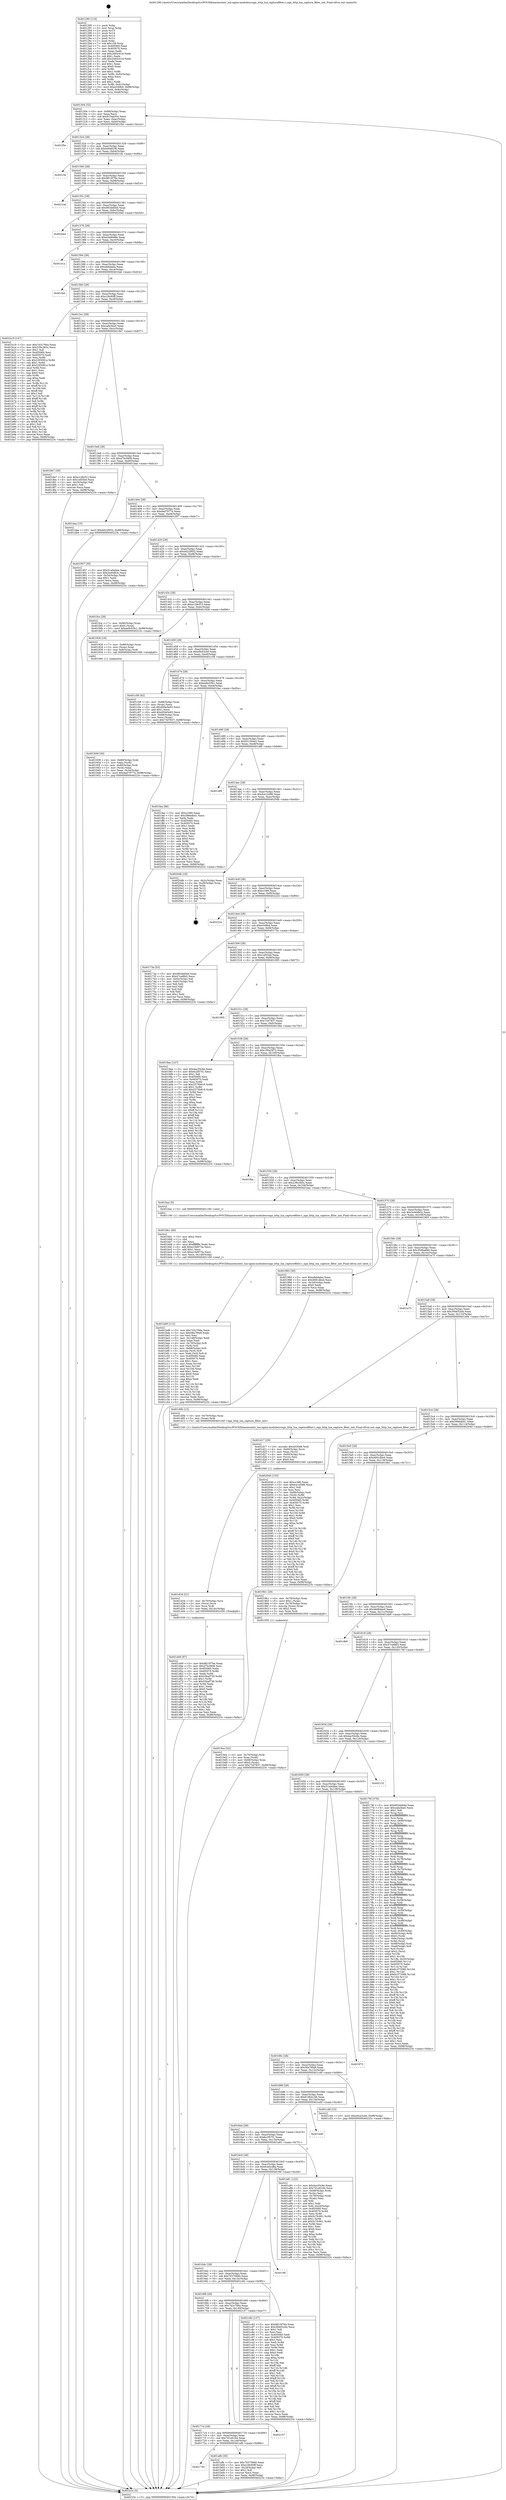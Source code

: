 digraph "0x401290" {
  label = "0x401290 (/mnt/c/Users/mathe/Desktop/tcc/POCII/binaries/extr_lua-nginx-modulesrcngx_http_lua_capturefilter.c_ngx_http_lua_capture_filter_init_Final-ollvm.out::main(0))"
  labelloc = "t"
  node[shape=record]

  Entry [label="",width=0.3,height=0.3,shape=circle,fillcolor=black,style=filled]
  "0x401304" [label="{
     0x401304 [32]\l
     | [instrs]\l
     &nbsp;&nbsp;0x401304 \<+6\>: mov -0x98(%rbp),%eax\l
     &nbsp;&nbsp;0x40130a \<+2\>: mov %eax,%ecx\l
     &nbsp;&nbsp;0x40130c \<+6\>: sub $0x915aa554,%ecx\l
     &nbsp;&nbsp;0x401312 \<+6\>: mov %eax,-0xac(%rbp)\l
     &nbsp;&nbsp;0x401318 \<+6\>: mov %ecx,-0xb0(%rbp)\l
     &nbsp;&nbsp;0x40131e \<+6\>: je 0000000000401f5e \<main+0xcce\>\l
  }"]
  "0x401f5e" [label="{
     0x401f5e\l
  }", style=dashed]
  "0x401324" [label="{
     0x401324 [28]\l
     | [instrs]\l
     &nbsp;&nbsp;0x401324 \<+5\>: jmp 0000000000401329 \<main+0x99\>\l
     &nbsp;&nbsp;0x401329 \<+6\>: mov -0xac(%rbp),%eax\l
     &nbsp;&nbsp;0x40132f \<+5\>: sub $0x946e81f8,%eax\l
     &nbsp;&nbsp;0x401334 \<+6\>: mov %eax,-0xb4(%rbp)\l
     &nbsp;&nbsp;0x40133a \<+6\>: je 00000000004021fa \<main+0xf6a\>\l
  }"]
  Exit [label="",width=0.3,height=0.3,shape=circle,fillcolor=black,style=filled,peripheries=2]
  "0x4021fa" [label="{
     0x4021fa\l
  }", style=dashed]
  "0x401340" [label="{
     0x401340 [28]\l
     | [instrs]\l
     &nbsp;&nbsp;0x401340 \<+5\>: jmp 0000000000401345 \<main+0xb5\>\l
     &nbsp;&nbsp;0x401345 \<+6\>: mov -0xac(%rbp),%eax\l
     &nbsp;&nbsp;0x40134b \<+5\>: sub $0x9815f76e,%eax\l
     &nbsp;&nbsp;0x401350 \<+6\>: mov %eax,-0xb8(%rbp)\l
     &nbsp;&nbsp;0x401356 \<+6\>: je 00000000004021ad \<main+0xf1d\>\l
  }"]
  "0x401d49" [label="{
     0x401d49 [97]\l
     | [instrs]\l
     &nbsp;&nbsp;0x401d49 \<+5\>: mov $0x9815f76e,%eax\l
     &nbsp;&nbsp;0x401d4e \<+5\>: mov $0xd7bcf408,%esi\l
     &nbsp;&nbsp;0x401d53 \<+7\>: mov 0x405060,%edx\l
     &nbsp;&nbsp;0x401d5a \<+8\>: mov 0x405070,%r8d\l
     &nbsp;&nbsp;0x401d62 \<+3\>: mov %edx,%r9d\l
     &nbsp;&nbsp;0x401d65 \<+7\>: add $0x53baf730,%r9d\l
     &nbsp;&nbsp;0x401d6c \<+4\>: sub $0x1,%r9d\l
     &nbsp;&nbsp;0x401d70 \<+7\>: sub $0x53baf730,%r9d\l
     &nbsp;&nbsp;0x401d77 \<+4\>: imul %r9d,%edx\l
     &nbsp;&nbsp;0x401d7b \<+3\>: and $0x1,%edx\l
     &nbsp;&nbsp;0x401d7e \<+3\>: cmp $0x0,%edx\l
     &nbsp;&nbsp;0x401d81 \<+4\>: sete %r10b\l
     &nbsp;&nbsp;0x401d85 \<+4\>: cmp $0xa,%r8d\l
     &nbsp;&nbsp;0x401d89 \<+4\>: setl %r11b\l
     &nbsp;&nbsp;0x401d8d \<+3\>: mov %r10b,%bl\l
     &nbsp;&nbsp;0x401d90 \<+3\>: and %r11b,%bl\l
     &nbsp;&nbsp;0x401d93 \<+3\>: xor %r11b,%r10b\l
     &nbsp;&nbsp;0x401d96 \<+3\>: or %r10b,%bl\l
     &nbsp;&nbsp;0x401d99 \<+3\>: test $0x1,%bl\l
     &nbsp;&nbsp;0x401d9c \<+3\>: cmovne %esi,%eax\l
     &nbsp;&nbsp;0x401d9f \<+6\>: mov %eax,-0x98(%rbp)\l
     &nbsp;&nbsp;0x401da5 \<+5\>: jmp 000000000040223c \<main+0xfac\>\l
  }"]
  "0x4021ad" [label="{
     0x4021ad\l
  }", style=dashed]
  "0x40135c" [label="{
     0x40135c [28]\l
     | [instrs]\l
     &nbsp;&nbsp;0x40135c \<+5\>: jmp 0000000000401361 \<main+0xd1\>\l
     &nbsp;&nbsp;0x401361 \<+6\>: mov -0xac(%rbp),%eax\l
     &nbsp;&nbsp;0x401367 \<+5\>: sub $0x993dd04d,%eax\l
     &nbsp;&nbsp;0x40136c \<+6\>: mov %eax,-0xbc(%rbp)\l
     &nbsp;&nbsp;0x401372 \<+6\>: je 00000000004020ed \<main+0xe5d\>\l
  }"]
  "0x401d34" [label="{
     0x401d34 [21]\l
     | [instrs]\l
     &nbsp;&nbsp;0x401d34 \<+4\>: mov -0x70(%rbp),%rcx\l
     &nbsp;&nbsp;0x401d38 \<+3\>: mov (%rcx),%rcx\l
     &nbsp;&nbsp;0x401d3b \<+3\>: mov %rcx,%rdi\l
     &nbsp;&nbsp;0x401d3e \<+6\>: mov %eax,-0x14c(%rbp)\l
     &nbsp;&nbsp;0x401d44 \<+5\>: call 0000000000401030 \<free@plt\>\l
     | [calls]\l
     &nbsp;&nbsp;0x401030 \{1\} (unknown)\l
  }"]
  "0x4020ed" [label="{
     0x4020ed\l
  }", style=dashed]
  "0x401378" [label="{
     0x401378 [28]\l
     | [instrs]\l
     &nbsp;&nbsp;0x401378 \<+5\>: jmp 000000000040137d \<main+0xed\>\l
     &nbsp;&nbsp;0x40137d \<+6\>: mov -0xac(%rbp),%eax\l
     &nbsp;&nbsp;0x401383 \<+5\>: sub $0xa5a9d48e,%eax\l
     &nbsp;&nbsp;0x401388 \<+6\>: mov %eax,-0xc0(%rbp)\l
     &nbsp;&nbsp;0x40138e \<+6\>: je 0000000000401e1a \<main+0xb8a\>\l
  }"]
  "0x401d17" [label="{
     0x401d17 [29]\l
     | [instrs]\l
     &nbsp;&nbsp;0x401d17 \<+10\>: movabs $0x4030d6,%rdi\l
     &nbsp;&nbsp;0x401d21 \<+4\>: mov -0x60(%rbp),%rcx\l
     &nbsp;&nbsp;0x401d25 \<+2\>: mov %eax,(%rcx)\l
     &nbsp;&nbsp;0x401d27 \<+4\>: mov -0x60(%rbp),%rcx\l
     &nbsp;&nbsp;0x401d2b \<+2\>: mov (%rcx),%esi\l
     &nbsp;&nbsp;0x401d2d \<+2\>: mov $0x0,%al\l
     &nbsp;&nbsp;0x401d2f \<+5\>: call 0000000000401040 \<printf@plt\>\l
     | [calls]\l
     &nbsp;&nbsp;0x401040 \{1\} (unknown)\l
  }"]
  "0x401e1a" [label="{
     0x401e1a\l
  }", style=dashed]
  "0x401394" [label="{
     0x401394 [28]\l
     | [instrs]\l
     &nbsp;&nbsp;0x401394 \<+5\>: jmp 0000000000401399 \<main+0x109\>\l
     &nbsp;&nbsp;0x401399 \<+6\>: mov -0xac(%rbp),%eax\l
     &nbsp;&nbsp;0x40139f \<+5\>: sub $0xafebdaba,%eax\l
     &nbsp;&nbsp;0x4013a4 \<+6\>: mov %eax,-0xc4(%rbp)\l
     &nbsp;&nbsp;0x4013aa \<+6\>: je 0000000000401fab \<main+0xd1b\>\l
  }"]
  "0x401bd9" [label="{
     0x401bd9 [112]\l
     | [instrs]\l
     &nbsp;&nbsp;0x401bd9 \<+5\>: mov $0x743c766a,%ecx\l
     &nbsp;&nbsp;0x401bde \<+5\>: mov $0x58a7f0e9,%edx\l
     &nbsp;&nbsp;0x401be3 \<+2\>: xor %esi,%esi\l
     &nbsp;&nbsp;0x401be5 \<+6\>: mov -0x148(%rbp),%edi\l
     &nbsp;&nbsp;0x401beb \<+3\>: imul %eax,%edi\l
     &nbsp;&nbsp;0x401bee \<+4\>: mov -0x70(%rbp),%r8\l
     &nbsp;&nbsp;0x401bf2 \<+3\>: mov (%r8),%r8\l
     &nbsp;&nbsp;0x401bf5 \<+4\>: mov -0x68(%rbp),%r9\l
     &nbsp;&nbsp;0x401bf9 \<+3\>: movslq (%r9),%r9\l
     &nbsp;&nbsp;0x401bfc \<+4\>: mov %edi,(%r8,%r9,4)\l
     &nbsp;&nbsp;0x401c00 \<+7\>: mov 0x405060,%eax\l
     &nbsp;&nbsp;0x401c07 \<+7\>: mov 0x405070,%edi\l
     &nbsp;&nbsp;0x401c0e \<+3\>: sub $0x1,%esi\l
     &nbsp;&nbsp;0x401c11 \<+3\>: mov %eax,%r10d\l
     &nbsp;&nbsp;0x401c14 \<+3\>: add %esi,%r10d\l
     &nbsp;&nbsp;0x401c17 \<+4\>: imul %r10d,%eax\l
     &nbsp;&nbsp;0x401c1b \<+3\>: and $0x1,%eax\l
     &nbsp;&nbsp;0x401c1e \<+3\>: cmp $0x0,%eax\l
     &nbsp;&nbsp;0x401c21 \<+4\>: sete %r11b\l
     &nbsp;&nbsp;0x401c25 \<+3\>: cmp $0xa,%edi\l
     &nbsp;&nbsp;0x401c28 \<+3\>: setl %bl\l
     &nbsp;&nbsp;0x401c2b \<+3\>: mov %r11b,%r14b\l
     &nbsp;&nbsp;0x401c2e \<+3\>: and %bl,%r14b\l
     &nbsp;&nbsp;0x401c31 \<+3\>: xor %bl,%r11b\l
     &nbsp;&nbsp;0x401c34 \<+3\>: or %r11b,%r14b\l
     &nbsp;&nbsp;0x401c37 \<+4\>: test $0x1,%r14b\l
     &nbsp;&nbsp;0x401c3b \<+3\>: cmovne %edx,%ecx\l
     &nbsp;&nbsp;0x401c3e \<+6\>: mov %ecx,-0x98(%rbp)\l
     &nbsp;&nbsp;0x401c44 \<+5\>: jmp 000000000040223c \<main+0xfac\>\l
  }"]
  "0x401fab" [label="{
     0x401fab\l
  }", style=dashed]
  "0x4013b0" [label="{
     0x4013b0 [28]\l
     | [instrs]\l
     &nbsp;&nbsp;0x4013b0 \<+5\>: jmp 00000000004013b5 \<main+0x125\>\l
     &nbsp;&nbsp;0x4013b5 \<+6\>: mov -0xac(%rbp),%eax\l
     &nbsp;&nbsp;0x4013bb \<+5\>: sub $0xc28c60ff,%eax\l
     &nbsp;&nbsp;0x4013c0 \<+6\>: mov %eax,-0xc8(%rbp)\l
     &nbsp;&nbsp;0x4013c6 \<+6\>: je 0000000000401b19 \<main+0x889\>\l
  }"]
  "0x401bb1" [label="{
     0x401bb1 [40]\l
     | [instrs]\l
     &nbsp;&nbsp;0x401bb1 \<+5\>: mov $0x2,%ecx\l
     &nbsp;&nbsp;0x401bb6 \<+1\>: cltd\l
     &nbsp;&nbsp;0x401bb7 \<+2\>: idiv %ecx\l
     &nbsp;&nbsp;0x401bb9 \<+6\>: imul $0xfffffffe,%edx,%ecx\l
     &nbsp;&nbsp;0x401bbf \<+6\>: add $0xe19d973a,%ecx\l
     &nbsp;&nbsp;0x401bc5 \<+3\>: add $0x1,%ecx\l
     &nbsp;&nbsp;0x401bc8 \<+6\>: sub $0xe19d973a,%ecx\l
     &nbsp;&nbsp;0x401bce \<+6\>: mov %ecx,-0x148(%rbp)\l
     &nbsp;&nbsp;0x401bd4 \<+5\>: call 0000000000401160 \<next_i\>\l
     | [calls]\l
     &nbsp;&nbsp;0x401160 \{1\} (/mnt/c/Users/mathe/Desktop/tcc/POCII/binaries/extr_lua-nginx-modulesrcngx_http_lua_capturefilter.c_ngx_http_lua_capture_filter_init_Final-ollvm.out::next_i)\l
  }"]
  "0x401b19" [label="{
     0x401b19 [147]\l
     | [instrs]\l
     &nbsp;&nbsp;0x401b19 \<+5\>: mov $0x743c766a,%eax\l
     &nbsp;&nbsp;0x401b1e \<+5\>: mov $0x239c383c,%ecx\l
     &nbsp;&nbsp;0x401b23 \<+2\>: mov $0x1,%dl\l
     &nbsp;&nbsp;0x401b25 \<+7\>: mov 0x405060,%esi\l
     &nbsp;&nbsp;0x401b2c \<+7\>: mov 0x405070,%edi\l
     &nbsp;&nbsp;0x401b33 \<+3\>: mov %esi,%r8d\l
     &nbsp;&nbsp;0x401b36 \<+7\>: sub $0x23f3091e,%r8d\l
     &nbsp;&nbsp;0x401b3d \<+4\>: sub $0x1,%r8d\l
     &nbsp;&nbsp;0x401b41 \<+7\>: add $0x23f3091e,%r8d\l
     &nbsp;&nbsp;0x401b48 \<+4\>: imul %r8d,%esi\l
     &nbsp;&nbsp;0x401b4c \<+3\>: and $0x1,%esi\l
     &nbsp;&nbsp;0x401b4f \<+3\>: cmp $0x0,%esi\l
     &nbsp;&nbsp;0x401b52 \<+4\>: sete %r9b\l
     &nbsp;&nbsp;0x401b56 \<+3\>: cmp $0xa,%edi\l
     &nbsp;&nbsp;0x401b59 \<+4\>: setl %r10b\l
     &nbsp;&nbsp;0x401b5d \<+3\>: mov %r9b,%r11b\l
     &nbsp;&nbsp;0x401b60 \<+4\>: xor $0xff,%r11b\l
     &nbsp;&nbsp;0x401b64 \<+3\>: mov %r10b,%bl\l
     &nbsp;&nbsp;0x401b67 \<+3\>: xor $0xff,%bl\l
     &nbsp;&nbsp;0x401b6a \<+3\>: xor $0x1,%dl\l
     &nbsp;&nbsp;0x401b6d \<+3\>: mov %r11b,%r14b\l
     &nbsp;&nbsp;0x401b70 \<+4\>: and $0xff,%r14b\l
     &nbsp;&nbsp;0x401b74 \<+3\>: and %dl,%r9b\l
     &nbsp;&nbsp;0x401b77 \<+3\>: mov %bl,%r15b\l
     &nbsp;&nbsp;0x401b7a \<+4\>: and $0xff,%r15b\l
     &nbsp;&nbsp;0x401b7e \<+3\>: and %dl,%r10b\l
     &nbsp;&nbsp;0x401b81 \<+3\>: or %r9b,%r14b\l
     &nbsp;&nbsp;0x401b84 \<+3\>: or %r10b,%r15b\l
     &nbsp;&nbsp;0x401b87 \<+3\>: xor %r15b,%r14b\l
     &nbsp;&nbsp;0x401b8a \<+3\>: or %bl,%r11b\l
     &nbsp;&nbsp;0x401b8d \<+4\>: xor $0xff,%r11b\l
     &nbsp;&nbsp;0x401b91 \<+3\>: or $0x1,%dl\l
     &nbsp;&nbsp;0x401b94 \<+3\>: and %dl,%r11b\l
     &nbsp;&nbsp;0x401b97 \<+3\>: or %r11b,%r14b\l
     &nbsp;&nbsp;0x401b9a \<+4\>: test $0x1,%r14b\l
     &nbsp;&nbsp;0x401b9e \<+3\>: cmovne %ecx,%eax\l
     &nbsp;&nbsp;0x401ba1 \<+6\>: mov %eax,-0x98(%rbp)\l
     &nbsp;&nbsp;0x401ba7 \<+5\>: jmp 000000000040223c \<main+0xfac\>\l
  }"]
  "0x4013cc" [label="{
     0x4013cc [28]\l
     | [instrs]\l
     &nbsp;&nbsp;0x4013cc \<+5\>: jmp 00000000004013d1 \<main+0x141\>\l
     &nbsp;&nbsp;0x4013d1 \<+6\>: mov -0xac(%rbp),%eax\l
     &nbsp;&nbsp;0x4013d7 \<+5\>: sub $0xcafa3ba5,%eax\l
     &nbsp;&nbsp;0x4013dc \<+6\>: mov %eax,-0xcc(%rbp)\l
     &nbsp;&nbsp;0x4013e2 \<+6\>: je 00000000004018e7 \<main+0x657\>\l
  }"]
  "0x401730" [label="{
     0x401730\l
  }", style=dashed]
  "0x4018e7" [label="{
     0x4018e7 [30]\l
     | [instrs]\l
     &nbsp;&nbsp;0x4018e7 \<+5\>: mov $0xe128cf13,%eax\l
     &nbsp;&nbsp;0x4018ec \<+5\>: mov $0x1ef35ed,%ecx\l
     &nbsp;&nbsp;0x4018f1 \<+3\>: mov -0x35(%rbp),%dl\l
     &nbsp;&nbsp;0x4018f4 \<+3\>: test $0x1,%dl\l
     &nbsp;&nbsp;0x4018f7 \<+3\>: cmovne %ecx,%eax\l
     &nbsp;&nbsp;0x4018fa \<+6\>: mov %eax,-0x98(%rbp)\l
     &nbsp;&nbsp;0x401900 \<+5\>: jmp 000000000040223c \<main+0xfac\>\l
  }"]
  "0x4013e8" [label="{
     0x4013e8 [28]\l
     | [instrs]\l
     &nbsp;&nbsp;0x4013e8 \<+5\>: jmp 00000000004013ed \<main+0x15d\>\l
     &nbsp;&nbsp;0x4013ed \<+6\>: mov -0xac(%rbp),%eax\l
     &nbsp;&nbsp;0x4013f3 \<+5\>: sub $0xd7bcf408,%eax\l
     &nbsp;&nbsp;0x4013f8 \<+6\>: mov %eax,-0xd0(%rbp)\l
     &nbsp;&nbsp;0x4013fe \<+6\>: je 0000000000401daa \<main+0xb1a\>\l
  }"]
  "0x401afb" [label="{
     0x401afb [30]\l
     | [instrs]\l
     &nbsp;&nbsp;0x401afb \<+5\>: mov $0x70375660,%eax\l
     &nbsp;&nbsp;0x401b00 \<+5\>: mov $0xc28c60ff,%ecx\l
     &nbsp;&nbsp;0x401b05 \<+3\>: mov -0x2d(%rbp),%dl\l
     &nbsp;&nbsp;0x401b08 \<+3\>: test $0x1,%dl\l
     &nbsp;&nbsp;0x401b0b \<+3\>: cmovne %ecx,%eax\l
     &nbsp;&nbsp;0x401b0e \<+6\>: mov %eax,-0x98(%rbp)\l
     &nbsp;&nbsp;0x401b14 \<+5\>: jmp 000000000040223c \<main+0xfac\>\l
  }"]
  "0x401daa" [label="{
     0x401daa [15]\l
     | [instrs]\l
     &nbsp;&nbsp;0x401daa \<+10\>: movl $0xdd22f052,-0x98(%rbp)\l
     &nbsp;&nbsp;0x401db4 \<+5\>: jmp 000000000040223c \<main+0xfac\>\l
  }"]
  "0x401404" [label="{
     0x401404 [28]\l
     | [instrs]\l
     &nbsp;&nbsp;0x401404 \<+5\>: jmp 0000000000401409 \<main+0x179\>\l
     &nbsp;&nbsp;0x401409 \<+6\>: mov -0xac(%rbp),%eax\l
     &nbsp;&nbsp;0x40140f \<+5\>: sub $0xdad79774,%eax\l
     &nbsp;&nbsp;0x401414 \<+6\>: mov %eax,-0xd4(%rbp)\l
     &nbsp;&nbsp;0x40141a \<+6\>: je 0000000000401957 \<main+0x6c7\>\l
  }"]
  "0x401714" [label="{
     0x401714 [28]\l
     | [instrs]\l
     &nbsp;&nbsp;0x401714 \<+5\>: jmp 0000000000401719 \<main+0x489\>\l
     &nbsp;&nbsp;0x401719 \<+6\>: mov -0xac(%rbp),%eax\l
     &nbsp;&nbsp;0x40171f \<+5\>: sub $0x7d1e6164,%eax\l
     &nbsp;&nbsp;0x401724 \<+6\>: mov %eax,-0x144(%rbp)\l
     &nbsp;&nbsp;0x40172a \<+6\>: je 0000000000401afb \<main+0x86b\>\l
  }"]
  "0x401957" [label="{
     0x401957 [30]\l
     | [instrs]\l
     &nbsp;&nbsp;0x401957 \<+5\>: mov $0x51a0ebbe,%eax\l
     &nbsp;&nbsp;0x40195c \<+5\>: mov $0x2e40db3c,%ecx\l
     &nbsp;&nbsp;0x401961 \<+3\>: mov -0x34(%rbp),%edx\l
     &nbsp;&nbsp;0x401964 \<+3\>: cmp $0x1,%edx\l
     &nbsp;&nbsp;0x401967 \<+3\>: cmovl %ecx,%eax\l
     &nbsp;&nbsp;0x40196a \<+6\>: mov %eax,-0x98(%rbp)\l
     &nbsp;&nbsp;0x401970 \<+5\>: jmp 000000000040223c \<main+0xfac\>\l
  }"]
  "0x401420" [label="{
     0x401420 [28]\l
     | [instrs]\l
     &nbsp;&nbsp;0x401420 \<+5\>: jmp 0000000000401425 \<main+0x195\>\l
     &nbsp;&nbsp;0x401425 \<+6\>: mov -0xac(%rbp),%eax\l
     &nbsp;&nbsp;0x40142b \<+5\>: sub $0xdd22f052,%eax\l
     &nbsp;&nbsp;0x401430 \<+6\>: mov %eax,-0xd8(%rbp)\l
     &nbsp;&nbsp;0x401436 \<+6\>: je 0000000000401fce \<main+0xd3e\>\l
  }"]
  "0x402157" [label="{
     0x402157\l
  }", style=dashed]
  "0x401fce" [label="{
     0x401fce [28]\l
     | [instrs]\l
     &nbsp;&nbsp;0x401fce \<+7\>: mov -0x90(%rbp),%rax\l
     &nbsp;&nbsp;0x401fd5 \<+6\>: movl $0x0,(%rax)\l
     &nbsp;&nbsp;0x401fdb \<+10\>: movl $0xee9c03b1,-0x98(%rbp)\l
     &nbsp;&nbsp;0x401fe5 \<+5\>: jmp 000000000040223c \<main+0xfac\>\l
  }"]
  "0x40143c" [label="{
     0x40143c [28]\l
     | [instrs]\l
     &nbsp;&nbsp;0x40143c \<+5\>: jmp 0000000000401441 \<main+0x1b1\>\l
     &nbsp;&nbsp;0x401441 \<+6\>: mov -0xac(%rbp),%eax\l
     &nbsp;&nbsp;0x401447 \<+5\>: sub $0xe128cf13,%eax\l
     &nbsp;&nbsp;0x40144c \<+6\>: mov %eax,-0xdc(%rbp)\l
     &nbsp;&nbsp;0x401452 \<+6\>: je 0000000000401926 \<main+0x696\>\l
  }"]
  "0x4016f8" [label="{
     0x4016f8 [28]\l
     | [instrs]\l
     &nbsp;&nbsp;0x4016f8 \<+5\>: jmp 00000000004016fd \<main+0x46d\>\l
     &nbsp;&nbsp;0x4016fd \<+6\>: mov -0xac(%rbp),%eax\l
     &nbsp;&nbsp;0x401703 \<+5\>: sub $0x743c766a,%eax\l
     &nbsp;&nbsp;0x401708 \<+6\>: mov %eax,-0x140(%rbp)\l
     &nbsp;&nbsp;0x40170e \<+6\>: je 0000000000402157 \<main+0xec7\>\l
  }"]
  "0x401926" [label="{
     0x401926 [19]\l
     | [instrs]\l
     &nbsp;&nbsp;0x401926 \<+7\>: mov -0x88(%rbp),%rax\l
     &nbsp;&nbsp;0x40192d \<+3\>: mov (%rax),%rax\l
     &nbsp;&nbsp;0x401930 \<+4\>: mov 0x8(%rax),%rdi\l
     &nbsp;&nbsp;0x401934 \<+5\>: call 0000000000401060 \<atoi@plt\>\l
     | [calls]\l
     &nbsp;&nbsp;0x401060 \{1\} (unknown)\l
  }"]
  "0x401458" [label="{
     0x401458 [28]\l
     | [instrs]\l
     &nbsp;&nbsp;0x401458 \<+5\>: jmp 000000000040145d \<main+0x1cd\>\l
     &nbsp;&nbsp;0x40145d \<+6\>: mov -0xac(%rbp),%eax\l
     &nbsp;&nbsp;0x401463 \<+5\>: sub $0xe9ce3ce0,%eax\l
     &nbsp;&nbsp;0x401468 \<+6\>: mov %eax,-0xe0(%rbp)\l
     &nbsp;&nbsp;0x40146e \<+6\>: je 0000000000401c58 \<main+0x9c8\>\l
  }"]
  "0x401c82" [label="{
     0x401c82 [137]\l
     | [instrs]\l
     &nbsp;&nbsp;0x401c82 \<+5\>: mov $0x9815f76e,%eax\l
     &nbsp;&nbsp;0x401c87 \<+5\>: mov $0x394652d4,%ecx\l
     &nbsp;&nbsp;0x401c8c \<+2\>: mov $0x1,%dl\l
     &nbsp;&nbsp;0x401c8e \<+2\>: xor %esi,%esi\l
     &nbsp;&nbsp;0x401c90 \<+7\>: mov 0x405060,%edi\l
     &nbsp;&nbsp;0x401c97 \<+8\>: mov 0x405070,%r8d\l
     &nbsp;&nbsp;0x401c9f \<+3\>: sub $0x1,%esi\l
     &nbsp;&nbsp;0x401ca2 \<+3\>: mov %edi,%r9d\l
     &nbsp;&nbsp;0x401ca5 \<+3\>: add %esi,%r9d\l
     &nbsp;&nbsp;0x401ca8 \<+4\>: imul %r9d,%edi\l
     &nbsp;&nbsp;0x401cac \<+3\>: and $0x1,%edi\l
     &nbsp;&nbsp;0x401caf \<+3\>: cmp $0x0,%edi\l
     &nbsp;&nbsp;0x401cb2 \<+4\>: sete %r10b\l
     &nbsp;&nbsp;0x401cb6 \<+4\>: cmp $0xa,%r8d\l
     &nbsp;&nbsp;0x401cba \<+4\>: setl %r11b\l
     &nbsp;&nbsp;0x401cbe \<+3\>: mov %r10b,%bl\l
     &nbsp;&nbsp;0x401cc1 \<+3\>: xor $0xff,%bl\l
     &nbsp;&nbsp;0x401cc4 \<+3\>: mov %r11b,%r14b\l
     &nbsp;&nbsp;0x401cc7 \<+4\>: xor $0xff,%r14b\l
     &nbsp;&nbsp;0x401ccb \<+3\>: xor $0x1,%dl\l
     &nbsp;&nbsp;0x401cce \<+3\>: mov %bl,%r15b\l
     &nbsp;&nbsp;0x401cd1 \<+4\>: and $0xff,%r15b\l
     &nbsp;&nbsp;0x401cd5 \<+3\>: and %dl,%r10b\l
     &nbsp;&nbsp;0x401cd8 \<+3\>: mov %r14b,%r12b\l
     &nbsp;&nbsp;0x401cdb \<+4\>: and $0xff,%r12b\l
     &nbsp;&nbsp;0x401cdf \<+3\>: and %dl,%r11b\l
     &nbsp;&nbsp;0x401ce2 \<+3\>: or %r10b,%r15b\l
     &nbsp;&nbsp;0x401ce5 \<+3\>: or %r11b,%r12b\l
     &nbsp;&nbsp;0x401ce8 \<+3\>: xor %r12b,%r15b\l
     &nbsp;&nbsp;0x401ceb \<+3\>: or %r14b,%bl\l
     &nbsp;&nbsp;0x401cee \<+3\>: xor $0xff,%bl\l
     &nbsp;&nbsp;0x401cf1 \<+3\>: or $0x1,%dl\l
     &nbsp;&nbsp;0x401cf4 \<+2\>: and %dl,%bl\l
     &nbsp;&nbsp;0x401cf6 \<+3\>: or %bl,%r15b\l
     &nbsp;&nbsp;0x401cf9 \<+4\>: test $0x1,%r15b\l
     &nbsp;&nbsp;0x401cfd \<+3\>: cmovne %ecx,%eax\l
     &nbsp;&nbsp;0x401d00 \<+6\>: mov %eax,-0x98(%rbp)\l
     &nbsp;&nbsp;0x401d06 \<+5\>: jmp 000000000040223c \<main+0xfac\>\l
  }"]
  "0x401c58" [label="{
     0x401c58 [42]\l
     | [instrs]\l
     &nbsp;&nbsp;0x401c58 \<+4\>: mov -0x68(%rbp),%rax\l
     &nbsp;&nbsp;0x401c5c \<+2\>: mov (%rax),%ecx\l
     &nbsp;&nbsp;0x401c5e \<+6\>: sub $0xd50e5e93,%ecx\l
     &nbsp;&nbsp;0x401c64 \<+3\>: add $0x1,%ecx\l
     &nbsp;&nbsp;0x401c67 \<+6\>: add $0xd50e5e93,%ecx\l
     &nbsp;&nbsp;0x401c6d \<+4\>: mov -0x68(%rbp),%rax\l
     &nbsp;&nbsp;0x401c71 \<+2\>: mov %ecx,(%rax)\l
     &nbsp;&nbsp;0x401c73 \<+10\>: movl $0x73d7837,-0x98(%rbp)\l
     &nbsp;&nbsp;0x401c7d \<+5\>: jmp 000000000040223c \<main+0xfac\>\l
  }"]
  "0x401474" [label="{
     0x401474 [28]\l
     | [instrs]\l
     &nbsp;&nbsp;0x401474 \<+5\>: jmp 0000000000401479 \<main+0x1e9\>\l
     &nbsp;&nbsp;0x401479 \<+6\>: mov -0xac(%rbp),%eax\l
     &nbsp;&nbsp;0x40147f \<+5\>: sub $0xee9c03b1,%eax\l
     &nbsp;&nbsp;0x401484 \<+6\>: mov %eax,-0xe4(%rbp)\l
     &nbsp;&nbsp;0x40148a \<+6\>: je 0000000000401fea \<main+0xd5a\>\l
  }"]
  "0x4016dc" [label="{
     0x4016dc [28]\l
     | [instrs]\l
     &nbsp;&nbsp;0x4016dc \<+5\>: jmp 00000000004016e1 \<main+0x451\>\l
     &nbsp;&nbsp;0x4016e1 \<+6\>: mov -0xac(%rbp),%eax\l
     &nbsp;&nbsp;0x4016e7 \<+5\>: sub $0x70375660,%eax\l
     &nbsp;&nbsp;0x4016ec \<+6\>: mov %eax,-0x13c(%rbp)\l
     &nbsp;&nbsp;0x4016f2 \<+6\>: je 0000000000401c82 \<main+0x9f2\>\l
  }"]
  "0x401fea" [label="{
     0x401fea [86]\l
     | [instrs]\l
     &nbsp;&nbsp;0x401fea \<+5\>: mov $0xcc380,%eax\l
     &nbsp;&nbsp;0x401fef \<+5\>: mov $0x398edb41,%ecx\l
     &nbsp;&nbsp;0x401ff4 \<+2\>: xor %edx,%edx\l
     &nbsp;&nbsp;0x401ff6 \<+7\>: mov 0x405060,%esi\l
     &nbsp;&nbsp;0x401ffd \<+7\>: mov 0x405070,%edi\l
     &nbsp;&nbsp;0x402004 \<+3\>: sub $0x1,%edx\l
     &nbsp;&nbsp;0x402007 \<+3\>: mov %esi,%r8d\l
     &nbsp;&nbsp;0x40200a \<+3\>: add %edx,%r8d\l
     &nbsp;&nbsp;0x40200d \<+4\>: imul %r8d,%esi\l
     &nbsp;&nbsp;0x402011 \<+3\>: and $0x1,%esi\l
     &nbsp;&nbsp;0x402014 \<+3\>: cmp $0x0,%esi\l
     &nbsp;&nbsp;0x402017 \<+4\>: sete %r9b\l
     &nbsp;&nbsp;0x40201b \<+3\>: cmp $0xa,%edi\l
     &nbsp;&nbsp;0x40201e \<+4\>: setl %r10b\l
     &nbsp;&nbsp;0x402022 \<+3\>: mov %r9b,%r11b\l
     &nbsp;&nbsp;0x402025 \<+3\>: and %r10b,%r11b\l
     &nbsp;&nbsp;0x402028 \<+3\>: xor %r10b,%r9b\l
     &nbsp;&nbsp;0x40202b \<+3\>: or %r9b,%r11b\l
     &nbsp;&nbsp;0x40202e \<+4\>: test $0x1,%r11b\l
     &nbsp;&nbsp;0x402032 \<+3\>: cmovne %ecx,%eax\l
     &nbsp;&nbsp;0x402035 \<+6\>: mov %eax,-0x98(%rbp)\l
     &nbsp;&nbsp;0x40203b \<+5\>: jmp 000000000040223c \<main+0xfac\>\l
  }"]
  "0x401490" [label="{
     0x401490 [28]\l
     | [instrs]\l
     &nbsp;&nbsp;0x401490 \<+5\>: jmp 0000000000401495 \<main+0x205\>\l
     &nbsp;&nbsp;0x401495 \<+6\>: mov -0xac(%rbp),%eax\l
     &nbsp;&nbsp;0x40149b \<+5\>: sub $0xf31394e2,%eax\l
     &nbsp;&nbsp;0x4014a0 \<+6\>: mov %eax,-0xe8(%rbp)\l
     &nbsp;&nbsp;0x4014a6 \<+6\>: je 0000000000401df6 \<main+0xb66\>\l
  }"]
  "0x401f4f" [label="{
     0x401f4f\l
  }", style=dashed]
  "0x401df6" [label="{
     0x401df6\l
  }", style=dashed]
  "0x4014ac" [label="{
     0x4014ac [28]\l
     | [instrs]\l
     &nbsp;&nbsp;0x4014ac \<+5\>: jmp 00000000004014b1 \<main+0x221\>\l
     &nbsp;&nbsp;0x4014b1 \<+6\>: mov -0xac(%rbp),%eax\l
     &nbsp;&nbsp;0x4014b7 \<+5\>: sub $0xfce1d386,%eax\l
     &nbsp;&nbsp;0x4014bc \<+6\>: mov %eax,-0xec(%rbp)\l
     &nbsp;&nbsp;0x4014c2 \<+6\>: je 00000000004020db \<main+0xe4b\>\l
  }"]
  "0x4016c0" [label="{
     0x4016c0 [28]\l
     | [instrs]\l
     &nbsp;&nbsp;0x4016c0 \<+5\>: jmp 00000000004016c5 \<main+0x435\>\l
     &nbsp;&nbsp;0x4016c5 \<+6\>: mov -0xac(%rbp),%eax\l
     &nbsp;&nbsp;0x4016cb \<+5\>: sub $0x6ce0cd8a,%eax\l
     &nbsp;&nbsp;0x4016d0 \<+6\>: mov %eax,-0x138(%rbp)\l
     &nbsp;&nbsp;0x4016d6 \<+6\>: je 0000000000401f4f \<main+0xcbf\>\l
  }"]
  "0x4020db" [label="{
     0x4020db [18]\l
     | [instrs]\l
     &nbsp;&nbsp;0x4020db \<+3\>: mov -0x2c(%rbp),%eax\l
     &nbsp;&nbsp;0x4020de \<+4\>: lea -0x28(%rbp),%rsp\l
     &nbsp;&nbsp;0x4020e2 \<+1\>: pop %rbx\l
     &nbsp;&nbsp;0x4020e3 \<+2\>: pop %r12\l
     &nbsp;&nbsp;0x4020e5 \<+2\>: pop %r13\l
     &nbsp;&nbsp;0x4020e7 \<+2\>: pop %r14\l
     &nbsp;&nbsp;0x4020e9 \<+2\>: pop %r15\l
     &nbsp;&nbsp;0x4020eb \<+1\>: pop %rbp\l
     &nbsp;&nbsp;0x4020ec \<+1\>: ret\l
  }"]
  "0x4014c8" [label="{
     0x4014c8 [28]\l
     | [instrs]\l
     &nbsp;&nbsp;0x4014c8 \<+5\>: jmp 00000000004014cd \<main+0x23d\>\l
     &nbsp;&nbsp;0x4014cd \<+6\>: mov -0xac(%rbp),%eax\l
     &nbsp;&nbsp;0x4014d3 \<+5\>: sub $0xcc380,%eax\l
     &nbsp;&nbsp;0x4014d8 \<+6\>: mov %eax,-0xf0(%rbp)\l
     &nbsp;&nbsp;0x4014de \<+6\>: je 0000000000402224 \<main+0xf94\>\l
  }"]
  "0x401a81" [label="{
     0x401a81 [122]\l
     | [instrs]\l
     &nbsp;&nbsp;0x401a81 \<+5\>: mov $0x4ac55c6e,%eax\l
     &nbsp;&nbsp;0x401a86 \<+5\>: mov $0x7d1e6164,%ecx\l
     &nbsp;&nbsp;0x401a8b \<+4\>: mov -0x68(%rbp),%rdx\l
     &nbsp;&nbsp;0x401a8f \<+2\>: mov (%rdx),%esi\l
     &nbsp;&nbsp;0x401a91 \<+4\>: mov -0x78(%rbp),%rdx\l
     &nbsp;&nbsp;0x401a95 \<+2\>: cmp (%rdx),%esi\l
     &nbsp;&nbsp;0x401a97 \<+4\>: setl %dil\l
     &nbsp;&nbsp;0x401a9b \<+4\>: and $0x1,%dil\l
     &nbsp;&nbsp;0x401a9f \<+4\>: mov %dil,-0x2d(%rbp)\l
     &nbsp;&nbsp;0x401aa3 \<+7\>: mov 0x405060,%esi\l
     &nbsp;&nbsp;0x401aaa \<+8\>: mov 0x405070,%r8d\l
     &nbsp;&nbsp;0x401ab2 \<+3\>: mov %esi,%r9d\l
     &nbsp;&nbsp;0x401ab5 \<+7\>: sub $0x5c7fc901,%r9d\l
     &nbsp;&nbsp;0x401abc \<+4\>: sub $0x1,%r9d\l
     &nbsp;&nbsp;0x401ac0 \<+7\>: add $0x5c7fc901,%r9d\l
     &nbsp;&nbsp;0x401ac7 \<+4\>: imul %r9d,%esi\l
     &nbsp;&nbsp;0x401acb \<+3\>: and $0x1,%esi\l
     &nbsp;&nbsp;0x401ace \<+3\>: cmp $0x0,%esi\l
     &nbsp;&nbsp;0x401ad1 \<+4\>: sete %dil\l
     &nbsp;&nbsp;0x401ad5 \<+4\>: cmp $0xa,%r8d\l
     &nbsp;&nbsp;0x401ad9 \<+4\>: setl %r10b\l
     &nbsp;&nbsp;0x401add \<+3\>: mov %dil,%r11b\l
     &nbsp;&nbsp;0x401ae0 \<+3\>: and %r10b,%r11b\l
     &nbsp;&nbsp;0x401ae3 \<+3\>: xor %r10b,%dil\l
     &nbsp;&nbsp;0x401ae6 \<+3\>: or %dil,%r11b\l
     &nbsp;&nbsp;0x401ae9 \<+4\>: test $0x1,%r11b\l
     &nbsp;&nbsp;0x401aed \<+3\>: cmovne %ecx,%eax\l
     &nbsp;&nbsp;0x401af0 \<+6\>: mov %eax,-0x98(%rbp)\l
     &nbsp;&nbsp;0x401af6 \<+5\>: jmp 000000000040223c \<main+0xfac\>\l
  }"]
  "0x402224" [label="{
     0x402224\l
  }", style=dashed]
  "0x4014e4" [label="{
     0x4014e4 [28]\l
     | [instrs]\l
     &nbsp;&nbsp;0x4014e4 \<+5\>: jmp 00000000004014e9 \<main+0x259\>\l
     &nbsp;&nbsp;0x4014e9 \<+6\>: mov -0xac(%rbp),%eax\l
     &nbsp;&nbsp;0x4014ef \<+5\>: sub $0xe549b4,%eax\l
     &nbsp;&nbsp;0x4014f4 \<+6\>: mov %eax,-0xf4(%rbp)\l
     &nbsp;&nbsp;0x4014fa \<+6\>: je 000000000040173a \<main+0x4aa\>\l
  }"]
  "0x4016a4" [label="{
     0x4016a4 [28]\l
     | [instrs]\l
     &nbsp;&nbsp;0x4016a4 \<+5\>: jmp 00000000004016a9 \<main+0x419\>\l
     &nbsp;&nbsp;0x4016a9 \<+6\>: mov -0xac(%rbp),%eax\l
     &nbsp;&nbsp;0x4016af \<+5\>: sub $0x6c2f57f1,%eax\l
     &nbsp;&nbsp;0x4016b4 \<+6\>: mov %eax,-0x134(%rbp)\l
     &nbsp;&nbsp;0x4016ba \<+6\>: je 0000000000401a81 \<main+0x7f1\>\l
  }"]
  "0x40173a" [label="{
     0x40173a [53]\l
     | [instrs]\l
     &nbsp;&nbsp;0x40173a \<+5\>: mov $0x993dd04d,%eax\l
     &nbsp;&nbsp;0x40173f \<+5\>: mov $0x47ca8fd3,%ecx\l
     &nbsp;&nbsp;0x401744 \<+6\>: mov -0x92(%rbp),%dl\l
     &nbsp;&nbsp;0x40174a \<+7\>: mov -0x91(%rbp),%sil\l
     &nbsp;&nbsp;0x401751 \<+3\>: mov %dl,%dil\l
     &nbsp;&nbsp;0x401754 \<+3\>: and %sil,%dil\l
     &nbsp;&nbsp;0x401757 \<+3\>: xor %sil,%dl\l
     &nbsp;&nbsp;0x40175a \<+3\>: or %dl,%dil\l
     &nbsp;&nbsp;0x40175d \<+4\>: test $0x1,%dil\l
     &nbsp;&nbsp;0x401761 \<+3\>: cmovne %ecx,%eax\l
     &nbsp;&nbsp;0x401764 \<+6\>: mov %eax,-0x98(%rbp)\l
     &nbsp;&nbsp;0x40176a \<+5\>: jmp 000000000040223c \<main+0xfac\>\l
  }"]
  "0x401500" [label="{
     0x401500 [28]\l
     | [instrs]\l
     &nbsp;&nbsp;0x401500 \<+5\>: jmp 0000000000401505 \<main+0x275\>\l
     &nbsp;&nbsp;0x401505 \<+6\>: mov -0xac(%rbp),%eax\l
     &nbsp;&nbsp;0x40150b \<+5\>: sub $0x1ef35ed,%eax\l
     &nbsp;&nbsp;0x401510 \<+6\>: mov %eax,-0xf8(%rbp)\l
     &nbsp;&nbsp;0x401516 \<+6\>: je 0000000000401905 \<main+0x675\>\l
  }"]
  "0x40223c" [label="{
     0x40223c [5]\l
     | [instrs]\l
     &nbsp;&nbsp;0x40223c \<+5\>: jmp 0000000000401304 \<main+0x74\>\l
  }"]
  "0x401290" [label="{
     0x401290 [116]\l
     | [instrs]\l
     &nbsp;&nbsp;0x401290 \<+1\>: push %rbp\l
     &nbsp;&nbsp;0x401291 \<+3\>: mov %rsp,%rbp\l
     &nbsp;&nbsp;0x401294 \<+2\>: push %r15\l
     &nbsp;&nbsp;0x401296 \<+2\>: push %r14\l
     &nbsp;&nbsp;0x401298 \<+2\>: push %r13\l
     &nbsp;&nbsp;0x40129a \<+2\>: push %r12\l
     &nbsp;&nbsp;0x40129c \<+1\>: push %rbx\l
     &nbsp;&nbsp;0x40129d \<+7\>: sub $0x158,%rsp\l
     &nbsp;&nbsp;0x4012a4 \<+7\>: mov 0x405060,%eax\l
     &nbsp;&nbsp;0x4012ab \<+7\>: mov 0x405070,%ecx\l
     &nbsp;&nbsp;0x4012b2 \<+2\>: mov %eax,%edx\l
     &nbsp;&nbsp;0x4012b4 \<+6\>: sub $0x2465c41d,%edx\l
     &nbsp;&nbsp;0x4012ba \<+3\>: sub $0x1,%edx\l
     &nbsp;&nbsp;0x4012bd \<+6\>: add $0x2465c41d,%edx\l
     &nbsp;&nbsp;0x4012c3 \<+3\>: imul %edx,%eax\l
     &nbsp;&nbsp;0x4012c6 \<+3\>: and $0x1,%eax\l
     &nbsp;&nbsp;0x4012c9 \<+3\>: cmp $0x0,%eax\l
     &nbsp;&nbsp;0x4012cc \<+4\>: sete %r8b\l
     &nbsp;&nbsp;0x4012d0 \<+4\>: and $0x1,%r8b\l
     &nbsp;&nbsp;0x4012d4 \<+7\>: mov %r8b,-0x92(%rbp)\l
     &nbsp;&nbsp;0x4012db \<+3\>: cmp $0xa,%ecx\l
     &nbsp;&nbsp;0x4012de \<+4\>: setl %r8b\l
     &nbsp;&nbsp;0x4012e2 \<+4\>: and $0x1,%r8b\l
     &nbsp;&nbsp;0x4012e6 \<+7\>: mov %r8b,-0x91(%rbp)\l
     &nbsp;&nbsp;0x4012ed \<+10\>: movl $0xe549b4,-0x98(%rbp)\l
     &nbsp;&nbsp;0x4012f7 \<+6\>: mov %edi,-0x9c(%rbp)\l
     &nbsp;&nbsp;0x4012fd \<+7\>: mov %rsi,-0xa8(%rbp)\l
  }"]
  "0x401ed0" [label="{
     0x401ed0\l
  }", style=dashed]
  "0x401905" [label="{
     0x401905\l
  }", style=dashed]
  "0x40151c" [label="{
     0x40151c [28]\l
     | [instrs]\l
     &nbsp;&nbsp;0x40151c \<+5\>: jmp 0000000000401521 \<main+0x291\>\l
     &nbsp;&nbsp;0x401521 \<+6\>: mov -0xac(%rbp),%eax\l
     &nbsp;&nbsp;0x401527 \<+5\>: sub $0x73d7837,%eax\l
     &nbsp;&nbsp;0x40152c \<+6\>: mov %eax,-0xfc(%rbp)\l
     &nbsp;&nbsp;0x401532 \<+6\>: je 00000000004019ee \<main+0x75e\>\l
  }"]
  "0x401688" [label="{
     0x401688 [28]\l
     | [instrs]\l
     &nbsp;&nbsp;0x401688 \<+5\>: jmp 000000000040168d \<main+0x3fd\>\l
     &nbsp;&nbsp;0x40168d \<+6\>: mov -0xac(%rbp),%eax\l
     &nbsp;&nbsp;0x401693 \<+5\>: sub $0x618b4148,%eax\l
     &nbsp;&nbsp;0x401698 \<+6\>: mov %eax,-0x130(%rbp)\l
     &nbsp;&nbsp;0x40169e \<+6\>: je 0000000000401ed0 \<main+0xc40\>\l
  }"]
  "0x4019ee" [label="{
     0x4019ee [147]\l
     | [instrs]\l
     &nbsp;&nbsp;0x4019ee \<+5\>: mov $0x4ac55c6e,%eax\l
     &nbsp;&nbsp;0x4019f3 \<+5\>: mov $0x6c2f57f1,%ecx\l
     &nbsp;&nbsp;0x4019f8 \<+2\>: mov $0x1,%dl\l
     &nbsp;&nbsp;0x4019fa \<+7\>: mov 0x405060,%esi\l
     &nbsp;&nbsp;0x401a01 \<+7\>: mov 0x405070,%edi\l
     &nbsp;&nbsp;0x401a08 \<+3\>: mov %esi,%r8d\l
     &nbsp;&nbsp;0x401a0b \<+7\>: sub $0x2575b819,%r8d\l
     &nbsp;&nbsp;0x401a12 \<+4\>: sub $0x1,%r8d\l
     &nbsp;&nbsp;0x401a16 \<+7\>: add $0x2575b819,%r8d\l
     &nbsp;&nbsp;0x401a1d \<+4\>: imul %r8d,%esi\l
     &nbsp;&nbsp;0x401a21 \<+3\>: and $0x1,%esi\l
     &nbsp;&nbsp;0x401a24 \<+3\>: cmp $0x0,%esi\l
     &nbsp;&nbsp;0x401a27 \<+4\>: sete %r9b\l
     &nbsp;&nbsp;0x401a2b \<+3\>: cmp $0xa,%edi\l
     &nbsp;&nbsp;0x401a2e \<+4\>: setl %r10b\l
     &nbsp;&nbsp;0x401a32 \<+3\>: mov %r9b,%r11b\l
     &nbsp;&nbsp;0x401a35 \<+4\>: xor $0xff,%r11b\l
     &nbsp;&nbsp;0x401a39 \<+3\>: mov %r10b,%bl\l
     &nbsp;&nbsp;0x401a3c \<+3\>: xor $0xff,%bl\l
     &nbsp;&nbsp;0x401a3f \<+3\>: xor $0x0,%dl\l
     &nbsp;&nbsp;0x401a42 \<+3\>: mov %r11b,%r14b\l
     &nbsp;&nbsp;0x401a45 \<+4\>: and $0x0,%r14b\l
     &nbsp;&nbsp;0x401a49 \<+3\>: and %dl,%r9b\l
     &nbsp;&nbsp;0x401a4c \<+3\>: mov %bl,%r15b\l
     &nbsp;&nbsp;0x401a4f \<+4\>: and $0x0,%r15b\l
     &nbsp;&nbsp;0x401a53 \<+3\>: and %dl,%r10b\l
     &nbsp;&nbsp;0x401a56 \<+3\>: or %r9b,%r14b\l
     &nbsp;&nbsp;0x401a59 \<+3\>: or %r10b,%r15b\l
     &nbsp;&nbsp;0x401a5c \<+3\>: xor %r15b,%r14b\l
     &nbsp;&nbsp;0x401a5f \<+3\>: or %bl,%r11b\l
     &nbsp;&nbsp;0x401a62 \<+4\>: xor $0xff,%r11b\l
     &nbsp;&nbsp;0x401a66 \<+3\>: or $0x0,%dl\l
     &nbsp;&nbsp;0x401a69 \<+3\>: and %dl,%r11b\l
     &nbsp;&nbsp;0x401a6c \<+3\>: or %r11b,%r14b\l
     &nbsp;&nbsp;0x401a6f \<+4\>: test $0x1,%r14b\l
     &nbsp;&nbsp;0x401a73 \<+3\>: cmovne %ecx,%eax\l
     &nbsp;&nbsp;0x401a76 \<+6\>: mov %eax,-0x98(%rbp)\l
     &nbsp;&nbsp;0x401a7c \<+5\>: jmp 000000000040223c \<main+0xfac\>\l
  }"]
  "0x401538" [label="{
     0x401538 [28]\l
     | [instrs]\l
     &nbsp;&nbsp;0x401538 \<+5\>: jmp 000000000040153d \<main+0x2ad\>\l
     &nbsp;&nbsp;0x40153d \<+6\>: mov -0xac(%rbp),%eax\l
     &nbsp;&nbsp;0x401543 \<+5\>: sub $0x190a2872,%eax\l
     &nbsp;&nbsp;0x401548 \<+6\>: mov %eax,-0x100(%rbp)\l
     &nbsp;&nbsp;0x40154e \<+6\>: je 0000000000401fba \<main+0xd2a\>\l
  }"]
  "0x401c49" [label="{
     0x401c49 [15]\l
     | [instrs]\l
     &nbsp;&nbsp;0x401c49 \<+10\>: movl $0xe9ce3ce0,-0x98(%rbp)\l
     &nbsp;&nbsp;0x401c53 \<+5\>: jmp 000000000040223c \<main+0xfac\>\l
  }"]
  "0x401fba" [label="{
     0x401fba\l
  }", style=dashed]
  "0x401554" [label="{
     0x401554 [28]\l
     | [instrs]\l
     &nbsp;&nbsp;0x401554 \<+5\>: jmp 0000000000401559 \<main+0x2c9\>\l
     &nbsp;&nbsp;0x401559 \<+6\>: mov -0xac(%rbp),%eax\l
     &nbsp;&nbsp;0x40155f \<+5\>: sub $0x239c383c,%eax\l
     &nbsp;&nbsp;0x401564 \<+6\>: mov %eax,-0x104(%rbp)\l
     &nbsp;&nbsp;0x40156a \<+6\>: je 0000000000401bac \<main+0x91c\>\l
  }"]
  "0x40166c" [label="{
     0x40166c [28]\l
     | [instrs]\l
     &nbsp;&nbsp;0x40166c \<+5\>: jmp 0000000000401671 \<main+0x3e1\>\l
     &nbsp;&nbsp;0x401671 \<+6\>: mov -0xac(%rbp),%eax\l
     &nbsp;&nbsp;0x401677 \<+5\>: sub $0x58a7f0e9,%eax\l
     &nbsp;&nbsp;0x40167c \<+6\>: mov %eax,-0x12c(%rbp)\l
     &nbsp;&nbsp;0x401682 \<+6\>: je 0000000000401c49 \<main+0x9b9\>\l
  }"]
  "0x401bac" [label="{
     0x401bac [5]\l
     | [instrs]\l
     &nbsp;&nbsp;0x401bac \<+5\>: call 0000000000401160 \<next_i\>\l
     | [calls]\l
     &nbsp;&nbsp;0x401160 \{1\} (/mnt/c/Users/mathe/Desktop/tcc/POCII/binaries/extr_lua-nginx-modulesrcngx_http_lua_capturefilter.c_ngx_http_lua_capture_filter_init_Final-ollvm.out::next_i)\l
  }"]
  "0x401570" [label="{
     0x401570 [28]\l
     | [instrs]\l
     &nbsp;&nbsp;0x401570 \<+5\>: jmp 0000000000401575 \<main+0x2e5\>\l
     &nbsp;&nbsp;0x401575 \<+6\>: mov -0xac(%rbp),%eax\l
     &nbsp;&nbsp;0x40157b \<+5\>: sub $0x2e40db3c,%eax\l
     &nbsp;&nbsp;0x401580 \<+6\>: mov %eax,-0x108(%rbp)\l
     &nbsp;&nbsp;0x401586 \<+6\>: je 0000000000401993 \<main+0x703\>\l
  }"]
  "0x401975" [label="{
     0x401975\l
  }", style=dashed]
  "0x401993" [label="{
     0x401993 [30]\l
     | [instrs]\l
     &nbsp;&nbsp;0x401993 \<+5\>: mov $0xafebdaba,%eax\l
     &nbsp;&nbsp;0x401998 \<+5\>: mov $0x4691dbe4,%ecx\l
     &nbsp;&nbsp;0x40199d \<+3\>: mov -0x34(%rbp),%edx\l
     &nbsp;&nbsp;0x4019a0 \<+3\>: cmp $0x0,%edx\l
     &nbsp;&nbsp;0x4019a3 \<+3\>: cmove %ecx,%eax\l
     &nbsp;&nbsp;0x4019a6 \<+6\>: mov %eax,-0x98(%rbp)\l
     &nbsp;&nbsp;0x4019ac \<+5\>: jmp 000000000040223c \<main+0xfac\>\l
  }"]
  "0x40158c" [label="{
     0x40158c [28]\l
     | [instrs]\l
     &nbsp;&nbsp;0x40158c \<+5\>: jmp 0000000000401591 \<main+0x301\>\l
     &nbsp;&nbsp;0x401591 \<+6\>: mov -0xac(%rbp),%eax\l
     &nbsp;&nbsp;0x401597 \<+5\>: sub $0x35d6a89d,%eax\l
     &nbsp;&nbsp;0x40159c \<+6\>: mov %eax,-0x10c(%rbp)\l
     &nbsp;&nbsp;0x4015a2 \<+6\>: je 0000000000401e75 \<main+0xbe5\>\l
  }"]
  "0x401650" [label="{
     0x401650 [28]\l
     | [instrs]\l
     &nbsp;&nbsp;0x401650 \<+5\>: jmp 0000000000401655 \<main+0x3c5\>\l
     &nbsp;&nbsp;0x401655 \<+6\>: mov -0xac(%rbp),%eax\l
     &nbsp;&nbsp;0x40165b \<+5\>: sub $0x51a0ebbe,%eax\l
     &nbsp;&nbsp;0x401660 \<+6\>: mov %eax,-0x128(%rbp)\l
     &nbsp;&nbsp;0x401666 \<+6\>: je 0000000000401975 \<main+0x6e5\>\l
  }"]
  "0x401e75" [label="{
     0x401e75\l
  }", style=dashed]
  "0x4015a8" [label="{
     0x4015a8 [28]\l
     | [instrs]\l
     &nbsp;&nbsp;0x4015a8 \<+5\>: jmp 00000000004015ad \<main+0x31d\>\l
     &nbsp;&nbsp;0x4015ad \<+6\>: mov -0xac(%rbp),%eax\l
     &nbsp;&nbsp;0x4015b3 \<+5\>: sub $0x394652d4,%eax\l
     &nbsp;&nbsp;0x4015b8 \<+6\>: mov %eax,-0x110(%rbp)\l
     &nbsp;&nbsp;0x4015be \<+6\>: je 0000000000401d0b \<main+0xa7b\>\l
  }"]
  "0x402132" [label="{
     0x402132\l
  }", style=dashed]
  "0x401d0b" [label="{
     0x401d0b [12]\l
     | [instrs]\l
     &nbsp;&nbsp;0x401d0b \<+4\>: mov -0x70(%rbp),%rax\l
     &nbsp;&nbsp;0x401d0f \<+3\>: mov (%rax),%rdi\l
     &nbsp;&nbsp;0x401d12 \<+5\>: call 0000000000401240 \<ngx_http_lua_capture_filter_init\>\l
     | [calls]\l
     &nbsp;&nbsp;0x401240 \{1\} (/mnt/c/Users/mathe/Desktop/tcc/POCII/binaries/extr_lua-nginx-modulesrcngx_http_lua_capturefilter.c_ngx_http_lua_capture_filter_init_Final-ollvm.out::ngx_http_lua_capture_filter_init)\l
  }"]
  "0x4015c4" [label="{
     0x4015c4 [28]\l
     | [instrs]\l
     &nbsp;&nbsp;0x4015c4 \<+5\>: jmp 00000000004015c9 \<main+0x339\>\l
     &nbsp;&nbsp;0x4015c9 \<+6\>: mov -0xac(%rbp),%eax\l
     &nbsp;&nbsp;0x4015cf \<+5\>: sub $0x398edb41,%eax\l
     &nbsp;&nbsp;0x4015d4 \<+6\>: mov %eax,-0x114(%rbp)\l
     &nbsp;&nbsp;0x4015da \<+6\>: je 0000000000402040 \<main+0xdb0\>\l
  }"]
  "0x4019ce" [label="{
     0x4019ce [32]\l
     | [instrs]\l
     &nbsp;&nbsp;0x4019ce \<+4\>: mov -0x70(%rbp),%rdi\l
     &nbsp;&nbsp;0x4019d2 \<+3\>: mov %rax,(%rdi)\l
     &nbsp;&nbsp;0x4019d5 \<+4\>: mov -0x68(%rbp),%rax\l
     &nbsp;&nbsp;0x4019d9 \<+6\>: movl $0x0,(%rax)\l
     &nbsp;&nbsp;0x4019df \<+10\>: movl $0x73d7837,-0x98(%rbp)\l
     &nbsp;&nbsp;0x4019e9 \<+5\>: jmp 000000000040223c \<main+0xfac\>\l
  }"]
  "0x402040" [label="{
     0x402040 [155]\l
     | [instrs]\l
     &nbsp;&nbsp;0x402040 \<+5\>: mov $0xcc380,%eax\l
     &nbsp;&nbsp;0x402045 \<+5\>: mov $0xfce1d386,%ecx\l
     &nbsp;&nbsp;0x40204a \<+2\>: mov $0x1,%dl\l
     &nbsp;&nbsp;0x40204c \<+2\>: xor %esi,%esi\l
     &nbsp;&nbsp;0x40204e \<+7\>: mov -0x90(%rbp),%rdi\l
     &nbsp;&nbsp;0x402055 \<+3\>: mov (%rdi),%r8d\l
     &nbsp;&nbsp;0x402058 \<+4\>: mov %r8d,-0x2c(%rbp)\l
     &nbsp;&nbsp;0x40205c \<+8\>: mov 0x405060,%r8d\l
     &nbsp;&nbsp;0x402064 \<+8\>: mov 0x405070,%r9d\l
     &nbsp;&nbsp;0x40206c \<+3\>: sub $0x1,%esi\l
     &nbsp;&nbsp;0x40206f \<+3\>: mov %r8d,%r10d\l
     &nbsp;&nbsp;0x402072 \<+3\>: add %esi,%r10d\l
     &nbsp;&nbsp;0x402075 \<+4\>: imul %r10d,%r8d\l
     &nbsp;&nbsp;0x402079 \<+4\>: and $0x1,%r8d\l
     &nbsp;&nbsp;0x40207d \<+4\>: cmp $0x0,%r8d\l
     &nbsp;&nbsp;0x402081 \<+4\>: sete %r11b\l
     &nbsp;&nbsp;0x402085 \<+4\>: cmp $0xa,%r9d\l
     &nbsp;&nbsp;0x402089 \<+3\>: setl %bl\l
     &nbsp;&nbsp;0x40208c \<+3\>: mov %r11b,%r14b\l
     &nbsp;&nbsp;0x40208f \<+4\>: xor $0xff,%r14b\l
     &nbsp;&nbsp;0x402093 \<+3\>: mov %bl,%r15b\l
     &nbsp;&nbsp;0x402096 \<+4\>: xor $0xff,%r15b\l
     &nbsp;&nbsp;0x40209a \<+3\>: xor $0x0,%dl\l
     &nbsp;&nbsp;0x40209d \<+3\>: mov %r14b,%r12b\l
     &nbsp;&nbsp;0x4020a0 \<+4\>: and $0x0,%r12b\l
     &nbsp;&nbsp;0x4020a4 \<+3\>: and %dl,%r11b\l
     &nbsp;&nbsp;0x4020a7 \<+3\>: mov %r15b,%r13b\l
     &nbsp;&nbsp;0x4020aa \<+4\>: and $0x0,%r13b\l
     &nbsp;&nbsp;0x4020ae \<+2\>: and %dl,%bl\l
     &nbsp;&nbsp;0x4020b0 \<+3\>: or %r11b,%r12b\l
     &nbsp;&nbsp;0x4020b3 \<+3\>: or %bl,%r13b\l
     &nbsp;&nbsp;0x4020b6 \<+3\>: xor %r13b,%r12b\l
     &nbsp;&nbsp;0x4020b9 \<+3\>: or %r15b,%r14b\l
     &nbsp;&nbsp;0x4020bc \<+4\>: xor $0xff,%r14b\l
     &nbsp;&nbsp;0x4020c0 \<+3\>: or $0x0,%dl\l
     &nbsp;&nbsp;0x4020c3 \<+3\>: and %dl,%r14b\l
     &nbsp;&nbsp;0x4020c6 \<+3\>: or %r14b,%r12b\l
     &nbsp;&nbsp;0x4020c9 \<+4\>: test $0x1,%r12b\l
     &nbsp;&nbsp;0x4020cd \<+3\>: cmovne %ecx,%eax\l
     &nbsp;&nbsp;0x4020d0 \<+6\>: mov %eax,-0x98(%rbp)\l
     &nbsp;&nbsp;0x4020d6 \<+5\>: jmp 000000000040223c \<main+0xfac\>\l
  }"]
  "0x4015e0" [label="{
     0x4015e0 [28]\l
     | [instrs]\l
     &nbsp;&nbsp;0x4015e0 \<+5\>: jmp 00000000004015e5 \<main+0x355\>\l
     &nbsp;&nbsp;0x4015e5 \<+6\>: mov -0xac(%rbp),%eax\l
     &nbsp;&nbsp;0x4015eb \<+5\>: sub $0x4691dbe4,%eax\l
     &nbsp;&nbsp;0x4015f0 \<+6\>: mov %eax,-0x118(%rbp)\l
     &nbsp;&nbsp;0x4015f6 \<+6\>: je 00000000004019b1 \<main+0x721\>\l
  }"]
  "0x401939" [label="{
     0x401939 [30]\l
     | [instrs]\l
     &nbsp;&nbsp;0x401939 \<+4\>: mov -0x80(%rbp),%rdi\l
     &nbsp;&nbsp;0x40193d \<+2\>: mov %eax,(%rdi)\l
     &nbsp;&nbsp;0x40193f \<+4\>: mov -0x80(%rbp),%rdi\l
     &nbsp;&nbsp;0x401943 \<+2\>: mov (%rdi),%eax\l
     &nbsp;&nbsp;0x401945 \<+3\>: mov %eax,-0x34(%rbp)\l
     &nbsp;&nbsp;0x401948 \<+10\>: movl $0xdad79774,-0x98(%rbp)\l
     &nbsp;&nbsp;0x401952 \<+5\>: jmp 000000000040223c \<main+0xfac\>\l
  }"]
  "0x4019b1" [label="{
     0x4019b1 [29]\l
     | [instrs]\l
     &nbsp;&nbsp;0x4019b1 \<+4\>: mov -0x78(%rbp),%rax\l
     &nbsp;&nbsp;0x4019b5 \<+6\>: movl $0x1,(%rax)\l
     &nbsp;&nbsp;0x4019bb \<+4\>: mov -0x78(%rbp),%rax\l
     &nbsp;&nbsp;0x4019bf \<+3\>: movslq (%rax),%rax\l
     &nbsp;&nbsp;0x4019c2 \<+4\>: shl $0x2,%rax\l
     &nbsp;&nbsp;0x4019c6 \<+3\>: mov %rax,%rdi\l
     &nbsp;&nbsp;0x4019c9 \<+5\>: call 0000000000401050 \<malloc@plt\>\l
     | [calls]\l
     &nbsp;&nbsp;0x401050 \{1\} (unknown)\l
  }"]
  "0x4015fc" [label="{
     0x4015fc [28]\l
     | [instrs]\l
     &nbsp;&nbsp;0x4015fc \<+5\>: jmp 0000000000401601 \<main+0x371\>\l
     &nbsp;&nbsp;0x401601 \<+6\>: mov -0xac(%rbp),%eax\l
     &nbsp;&nbsp;0x401607 \<+5\>: sub $0x46d6dac0,%eax\l
     &nbsp;&nbsp;0x40160c \<+6\>: mov %eax,-0x11c(%rbp)\l
     &nbsp;&nbsp;0x401612 \<+6\>: je 0000000000401db9 \<main+0xb29\>\l
  }"]
  "0x401634" [label="{
     0x401634 [28]\l
     | [instrs]\l
     &nbsp;&nbsp;0x401634 \<+5\>: jmp 0000000000401639 \<main+0x3a9\>\l
     &nbsp;&nbsp;0x401639 \<+6\>: mov -0xac(%rbp),%eax\l
     &nbsp;&nbsp;0x40163f \<+5\>: sub $0x4ac55c6e,%eax\l
     &nbsp;&nbsp;0x401644 \<+6\>: mov %eax,-0x124(%rbp)\l
     &nbsp;&nbsp;0x40164a \<+6\>: je 0000000000402132 \<main+0xea2\>\l
  }"]
  "0x401db9" [label="{
     0x401db9\l
  }", style=dashed]
  "0x401618" [label="{
     0x401618 [28]\l
     | [instrs]\l
     &nbsp;&nbsp;0x401618 \<+5\>: jmp 000000000040161d \<main+0x38d\>\l
     &nbsp;&nbsp;0x40161d \<+6\>: mov -0xac(%rbp),%eax\l
     &nbsp;&nbsp;0x401623 \<+5\>: sub $0x47ca8fd3,%eax\l
     &nbsp;&nbsp;0x401628 \<+6\>: mov %eax,-0x120(%rbp)\l
     &nbsp;&nbsp;0x40162e \<+6\>: je 000000000040176f \<main+0x4df\>\l
  }"]
  "0x40176f" [label="{
     0x40176f [376]\l
     | [instrs]\l
     &nbsp;&nbsp;0x40176f \<+5\>: mov $0x993dd04d,%eax\l
     &nbsp;&nbsp;0x401774 \<+5\>: mov $0xcafa3ba5,%ecx\l
     &nbsp;&nbsp;0x401779 \<+2\>: mov $0x1,%dl\l
     &nbsp;&nbsp;0x40177b \<+3\>: mov %rsp,%rsi\l
     &nbsp;&nbsp;0x40177e \<+4\>: add $0xfffffffffffffff0,%rsi\l
     &nbsp;&nbsp;0x401782 \<+3\>: mov %rsi,%rsp\l
     &nbsp;&nbsp;0x401785 \<+7\>: mov %rsi,-0x90(%rbp)\l
     &nbsp;&nbsp;0x40178c \<+3\>: mov %rsp,%rsi\l
     &nbsp;&nbsp;0x40178f \<+4\>: add $0xfffffffffffffff0,%rsi\l
     &nbsp;&nbsp;0x401793 \<+3\>: mov %rsi,%rsp\l
     &nbsp;&nbsp;0x401796 \<+3\>: mov %rsp,%rdi\l
     &nbsp;&nbsp;0x401799 \<+4\>: add $0xfffffffffffffff0,%rdi\l
     &nbsp;&nbsp;0x40179d \<+3\>: mov %rdi,%rsp\l
     &nbsp;&nbsp;0x4017a0 \<+7\>: mov %rdi,-0x88(%rbp)\l
     &nbsp;&nbsp;0x4017a7 \<+3\>: mov %rsp,%rdi\l
     &nbsp;&nbsp;0x4017aa \<+4\>: add $0xfffffffffffffff0,%rdi\l
     &nbsp;&nbsp;0x4017ae \<+3\>: mov %rdi,%rsp\l
     &nbsp;&nbsp;0x4017b1 \<+4\>: mov %rdi,-0x80(%rbp)\l
     &nbsp;&nbsp;0x4017b5 \<+3\>: mov %rsp,%rdi\l
     &nbsp;&nbsp;0x4017b8 \<+4\>: add $0xfffffffffffffff0,%rdi\l
     &nbsp;&nbsp;0x4017bc \<+3\>: mov %rdi,%rsp\l
     &nbsp;&nbsp;0x4017bf \<+4\>: mov %rdi,-0x78(%rbp)\l
     &nbsp;&nbsp;0x4017c3 \<+3\>: mov %rsp,%rdi\l
     &nbsp;&nbsp;0x4017c6 \<+4\>: add $0xfffffffffffffff0,%rdi\l
     &nbsp;&nbsp;0x4017ca \<+3\>: mov %rdi,%rsp\l
     &nbsp;&nbsp;0x4017cd \<+4\>: mov %rdi,-0x70(%rbp)\l
     &nbsp;&nbsp;0x4017d1 \<+3\>: mov %rsp,%rdi\l
     &nbsp;&nbsp;0x4017d4 \<+4\>: add $0xfffffffffffffff0,%rdi\l
     &nbsp;&nbsp;0x4017d8 \<+3\>: mov %rdi,%rsp\l
     &nbsp;&nbsp;0x4017db \<+4\>: mov %rdi,-0x68(%rbp)\l
     &nbsp;&nbsp;0x4017df \<+3\>: mov %rsp,%rdi\l
     &nbsp;&nbsp;0x4017e2 \<+4\>: add $0xfffffffffffffff0,%rdi\l
     &nbsp;&nbsp;0x4017e6 \<+3\>: mov %rdi,%rsp\l
     &nbsp;&nbsp;0x4017e9 \<+4\>: mov %rdi,-0x60(%rbp)\l
     &nbsp;&nbsp;0x4017ed \<+3\>: mov %rsp,%rdi\l
     &nbsp;&nbsp;0x4017f0 \<+4\>: add $0xfffffffffffffff0,%rdi\l
     &nbsp;&nbsp;0x4017f4 \<+3\>: mov %rdi,%rsp\l
     &nbsp;&nbsp;0x4017f7 \<+4\>: mov %rdi,-0x58(%rbp)\l
     &nbsp;&nbsp;0x4017fb \<+3\>: mov %rsp,%rdi\l
     &nbsp;&nbsp;0x4017fe \<+4\>: add $0xfffffffffffffff0,%rdi\l
     &nbsp;&nbsp;0x401802 \<+3\>: mov %rdi,%rsp\l
     &nbsp;&nbsp;0x401805 \<+4\>: mov %rdi,-0x50(%rbp)\l
     &nbsp;&nbsp;0x401809 \<+3\>: mov %rsp,%rdi\l
     &nbsp;&nbsp;0x40180c \<+4\>: add $0xfffffffffffffff0,%rdi\l
     &nbsp;&nbsp;0x401810 \<+3\>: mov %rdi,%rsp\l
     &nbsp;&nbsp;0x401813 \<+4\>: mov %rdi,-0x48(%rbp)\l
     &nbsp;&nbsp;0x401817 \<+3\>: mov %rsp,%rdi\l
     &nbsp;&nbsp;0x40181a \<+4\>: add $0xfffffffffffffff0,%rdi\l
     &nbsp;&nbsp;0x40181e \<+3\>: mov %rdi,%rsp\l
     &nbsp;&nbsp;0x401821 \<+4\>: mov %rdi,-0x40(%rbp)\l
     &nbsp;&nbsp;0x401825 \<+7\>: mov -0x90(%rbp),%rdi\l
     &nbsp;&nbsp;0x40182c \<+6\>: movl $0x0,(%rdi)\l
     &nbsp;&nbsp;0x401832 \<+7\>: mov -0x9c(%rbp),%r8d\l
     &nbsp;&nbsp;0x401839 \<+3\>: mov %r8d,(%rsi)\l
     &nbsp;&nbsp;0x40183c \<+7\>: mov -0x88(%rbp),%rdi\l
     &nbsp;&nbsp;0x401843 \<+7\>: mov -0xa8(%rbp),%r9\l
     &nbsp;&nbsp;0x40184a \<+3\>: mov %r9,(%rdi)\l
     &nbsp;&nbsp;0x40184d \<+3\>: cmpl $0x2,(%rsi)\l
     &nbsp;&nbsp;0x401850 \<+4\>: setne %r10b\l
     &nbsp;&nbsp;0x401854 \<+4\>: and $0x1,%r10b\l
     &nbsp;&nbsp;0x401858 \<+4\>: mov %r10b,-0x35(%rbp)\l
     &nbsp;&nbsp;0x40185c \<+8\>: mov 0x405060,%r11d\l
     &nbsp;&nbsp;0x401864 \<+7\>: mov 0x405070,%ebx\l
     &nbsp;&nbsp;0x40186b \<+3\>: mov %r11d,%r14d\l
     &nbsp;&nbsp;0x40186e \<+7\>: sub $0x6c373586,%r14d\l
     &nbsp;&nbsp;0x401875 \<+4\>: sub $0x1,%r14d\l
     &nbsp;&nbsp;0x401879 \<+7\>: add $0x6c373586,%r14d\l
     &nbsp;&nbsp;0x401880 \<+4\>: imul %r14d,%r11d\l
     &nbsp;&nbsp;0x401884 \<+4\>: and $0x1,%r11d\l
     &nbsp;&nbsp;0x401888 \<+4\>: cmp $0x0,%r11d\l
     &nbsp;&nbsp;0x40188c \<+4\>: sete %r10b\l
     &nbsp;&nbsp;0x401890 \<+3\>: cmp $0xa,%ebx\l
     &nbsp;&nbsp;0x401893 \<+4\>: setl %r15b\l
     &nbsp;&nbsp;0x401897 \<+3\>: mov %r10b,%r12b\l
     &nbsp;&nbsp;0x40189a \<+4\>: xor $0xff,%r12b\l
     &nbsp;&nbsp;0x40189e \<+3\>: mov %r15b,%r13b\l
     &nbsp;&nbsp;0x4018a1 \<+4\>: xor $0xff,%r13b\l
     &nbsp;&nbsp;0x4018a5 \<+3\>: xor $0x0,%dl\l
     &nbsp;&nbsp;0x4018a8 \<+3\>: mov %r12b,%sil\l
     &nbsp;&nbsp;0x4018ab \<+4\>: and $0x0,%sil\l
     &nbsp;&nbsp;0x4018af \<+3\>: and %dl,%r10b\l
     &nbsp;&nbsp;0x4018b2 \<+3\>: mov %r13b,%dil\l
     &nbsp;&nbsp;0x4018b5 \<+4\>: and $0x0,%dil\l
     &nbsp;&nbsp;0x4018b9 \<+3\>: and %dl,%r15b\l
     &nbsp;&nbsp;0x4018bc \<+3\>: or %r10b,%sil\l
     &nbsp;&nbsp;0x4018bf \<+3\>: or %r15b,%dil\l
     &nbsp;&nbsp;0x4018c2 \<+3\>: xor %dil,%sil\l
     &nbsp;&nbsp;0x4018c5 \<+3\>: or %r13b,%r12b\l
     &nbsp;&nbsp;0x4018c8 \<+4\>: xor $0xff,%r12b\l
     &nbsp;&nbsp;0x4018cc \<+3\>: or $0x0,%dl\l
     &nbsp;&nbsp;0x4018cf \<+3\>: and %dl,%r12b\l
     &nbsp;&nbsp;0x4018d2 \<+3\>: or %r12b,%sil\l
     &nbsp;&nbsp;0x4018d5 \<+4\>: test $0x1,%sil\l
     &nbsp;&nbsp;0x4018d9 \<+3\>: cmovne %ecx,%eax\l
     &nbsp;&nbsp;0x4018dc \<+6\>: mov %eax,-0x98(%rbp)\l
     &nbsp;&nbsp;0x4018e2 \<+5\>: jmp 000000000040223c \<main+0xfac\>\l
  }"]
  Entry -> "0x401290" [label=" 1"]
  "0x401304" -> "0x401f5e" [label=" 0"]
  "0x401304" -> "0x401324" [label=" 24"]
  "0x4020db" -> Exit [label=" 1"]
  "0x401324" -> "0x4021fa" [label=" 0"]
  "0x401324" -> "0x401340" [label=" 24"]
  "0x402040" -> "0x40223c" [label=" 1"]
  "0x401340" -> "0x4021ad" [label=" 0"]
  "0x401340" -> "0x40135c" [label=" 24"]
  "0x401fea" -> "0x40223c" [label=" 1"]
  "0x40135c" -> "0x4020ed" [label=" 0"]
  "0x40135c" -> "0x401378" [label=" 24"]
  "0x401fce" -> "0x40223c" [label=" 1"]
  "0x401378" -> "0x401e1a" [label=" 0"]
  "0x401378" -> "0x401394" [label=" 24"]
  "0x401daa" -> "0x40223c" [label=" 1"]
  "0x401394" -> "0x401fab" [label=" 0"]
  "0x401394" -> "0x4013b0" [label=" 24"]
  "0x401d49" -> "0x40223c" [label=" 1"]
  "0x4013b0" -> "0x401b19" [label=" 1"]
  "0x4013b0" -> "0x4013cc" [label=" 23"]
  "0x401d34" -> "0x401d49" [label=" 1"]
  "0x4013cc" -> "0x4018e7" [label=" 1"]
  "0x4013cc" -> "0x4013e8" [label=" 22"]
  "0x401d17" -> "0x401d34" [label=" 1"]
  "0x4013e8" -> "0x401daa" [label=" 1"]
  "0x4013e8" -> "0x401404" [label=" 21"]
  "0x401d0b" -> "0x401d17" [label=" 1"]
  "0x401404" -> "0x401957" [label=" 1"]
  "0x401404" -> "0x401420" [label=" 20"]
  "0x401c58" -> "0x40223c" [label=" 1"]
  "0x401420" -> "0x401fce" [label=" 1"]
  "0x401420" -> "0x40143c" [label=" 19"]
  "0x401c49" -> "0x40223c" [label=" 1"]
  "0x40143c" -> "0x401926" [label=" 1"]
  "0x40143c" -> "0x401458" [label=" 18"]
  "0x401bb1" -> "0x401bd9" [label=" 1"]
  "0x401458" -> "0x401c58" [label=" 1"]
  "0x401458" -> "0x401474" [label=" 17"]
  "0x401bac" -> "0x401bb1" [label=" 1"]
  "0x401474" -> "0x401fea" [label=" 1"]
  "0x401474" -> "0x401490" [label=" 16"]
  "0x401afb" -> "0x40223c" [label=" 2"]
  "0x401490" -> "0x401df6" [label=" 0"]
  "0x401490" -> "0x4014ac" [label=" 16"]
  "0x401714" -> "0x401730" [label=" 0"]
  "0x4014ac" -> "0x4020db" [label=" 1"]
  "0x4014ac" -> "0x4014c8" [label=" 15"]
  "0x401c82" -> "0x40223c" [label=" 1"]
  "0x4014c8" -> "0x402224" [label=" 0"]
  "0x4014c8" -> "0x4014e4" [label=" 15"]
  "0x4016f8" -> "0x401714" [label=" 2"]
  "0x4014e4" -> "0x40173a" [label=" 1"]
  "0x4014e4" -> "0x401500" [label=" 14"]
  "0x40173a" -> "0x40223c" [label=" 1"]
  "0x401290" -> "0x401304" [label=" 1"]
  "0x40223c" -> "0x401304" [label=" 23"]
  "0x401bd9" -> "0x40223c" [label=" 1"]
  "0x401500" -> "0x401905" [label=" 0"]
  "0x401500" -> "0x40151c" [label=" 14"]
  "0x4016dc" -> "0x4016f8" [label=" 2"]
  "0x40151c" -> "0x4019ee" [label=" 2"]
  "0x40151c" -> "0x401538" [label=" 12"]
  "0x401b19" -> "0x40223c" [label=" 1"]
  "0x401538" -> "0x401fba" [label=" 0"]
  "0x401538" -> "0x401554" [label=" 12"]
  "0x4016c0" -> "0x4016dc" [label=" 3"]
  "0x401554" -> "0x401bac" [label=" 1"]
  "0x401554" -> "0x401570" [label=" 11"]
  "0x401714" -> "0x401afb" [label=" 2"]
  "0x401570" -> "0x401993" [label=" 1"]
  "0x401570" -> "0x40158c" [label=" 10"]
  "0x401a81" -> "0x40223c" [label=" 2"]
  "0x40158c" -> "0x401e75" [label=" 0"]
  "0x40158c" -> "0x4015a8" [label=" 10"]
  "0x4016a4" -> "0x401a81" [label=" 2"]
  "0x4015a8" -> "0x401d0b" [label=" 1"]
  "0x4015a8" -> "0x4015c4" [label=" 9"]
  "0x4016f8" -> "0x402157" [label=" 0"]
  "0x4015c4" -> "0x402040" [label=" 1"]
  "0x4015c4" -> "0x4015e0" [label=" 8"]
  "0x401688" -> "0x401ed0" [label=" 0"]
  "0x4015e0" -> "0x4019b1" [label=" 1"]
  "0x4015e0" -> "0x4015fc" [label=" 7"]
  "0x4016dc" -> "0x401c82" [label=" 1"]
  "0x4015fc" -> "0x401db9" [label=" 0"]
  "0x4015fc" -> "0x401618" [label=" 7"]
  "0x40166c" -> "0x401c49" [label=" 1"]
  "0x401618" -> "0x40176f" [label=" 1"]
  "0x401618" -> "0x401634" [label=" 6"]
  "0x40166c" -> "0x401688" [label=" 5"]
  "0x40176f" -> "0x40223c" [label=" 1"]
  "0x4018e7" -> "0x40223c" [label=" 1"]
  "0x401926" -> "0x401939" [label=" 1"]
  "0x401939" -> "0x40223c" [label=" 1"]
  "0x401957" -> "0x40223c" [label=" 1"]
  "0x401993" -> "0x40223c" [label=" 1"]
  "0x4019b1" -> "0x4019ce" [label=" 1"]
  "0x4019ce" -> "0x40223c" [label=" 1"]
  "0x4019ee" -> "0x40223c" [label=" 2"]
  "0x401688" -> "0x4016a4" [label=" 5"]
  "0x401634" -> "0x402132" [label=" 0"]
  "0x401634" -> "0x401650" [label=" 6"]
  "0x4016a4" -> "0x4016c0" [label=" 3"]
  "0x401650" -> "0x401975" [label=" 0"]
  "0x401650" -> "0x40166c" [label=" 6"]
  "0x4016c0" -> "0x401f4f" [label=" 0"]
}
